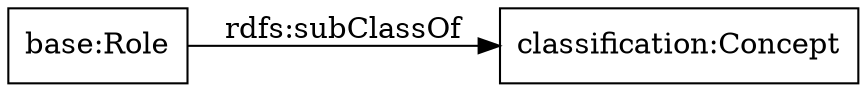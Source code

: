 digraph ar2dtool_diagram { 
rankdir=LR;
size="1000"
node [shape = rectangle, color="black"]; "base:Role" "classification:Concept" ; /*classes style*/
	"base:Role" -> "classification:Concept" [ label = "rdfs:subClassOf" ];

}
